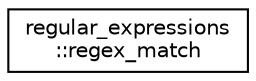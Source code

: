 digraph "Graphical Class Hierarchy"
{
 // LATEX_PDF_SIZE
  edge [fontname="Helvetica",fontsize="10",labelfontname="Helvetica",labelfontsize="10"];
  node [fontname="Helvetica",fontsize="10",shape=record];
  rankdir="LR";
  Node0 [label="regular_expressions\l::regex_match",height=0.2,width=0.4,color="black", fillcolor="white", style="filled",URL="$interfaceregular__expressions_1_1regex__match.html",tooltip="Looks for sequences that match the requested pattern. The entire target sequence must match the regul..."];
}

